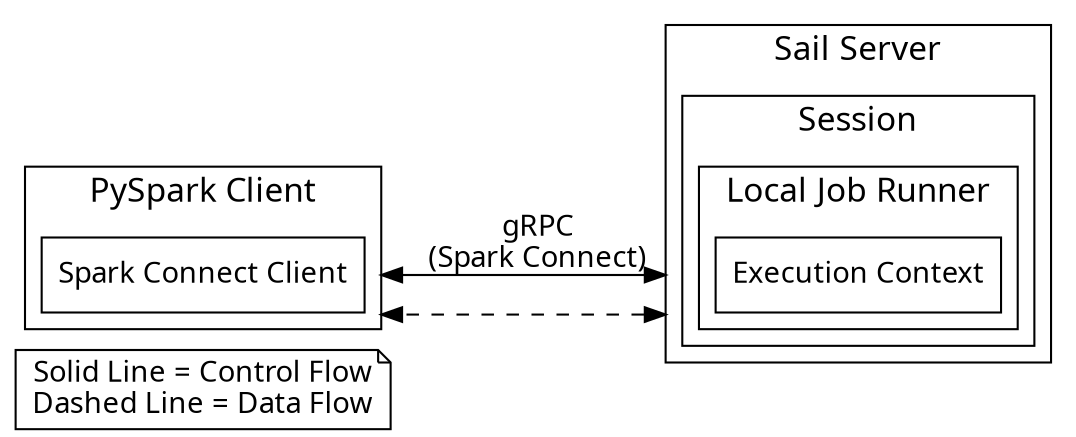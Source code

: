 digraph architecture {
  rankdir=LR;
  node [shape=box, fontname="Sans-Serif"];
  edge [fontname="Sans-Serif"];
  compound=true;
  fontname="Sans-Serif";
  fontnames="svg";
  fontsize=16;
  splines="line";

  legend [shape=note, label="Solid Line = Control Flow\nDashed Line = Data Flow"];

  subgraph pyspark_client {
    label="PySpark Client";
    cluster=true;
    spark_connect_client [label="Spark Connect Client"];
  }

  subgraph server {
    label="Sail Server";
    cluster=true;
    subgraph session {
      label="Session";
      subgraph job_runner {
        cluster=true;
        label="Local Job Runner";

        context [label="Execution Context"];
      }
    }
  }

  spark_connect_client -> context [label="gRPC\n(Spark Connect)", dir=both, ltail="pyspark_client", lhead="server"];
  context:s -> spark_connect_client:s [style=dashed, dir=both, ltail="server", lhead="pyspark_client"];
}
